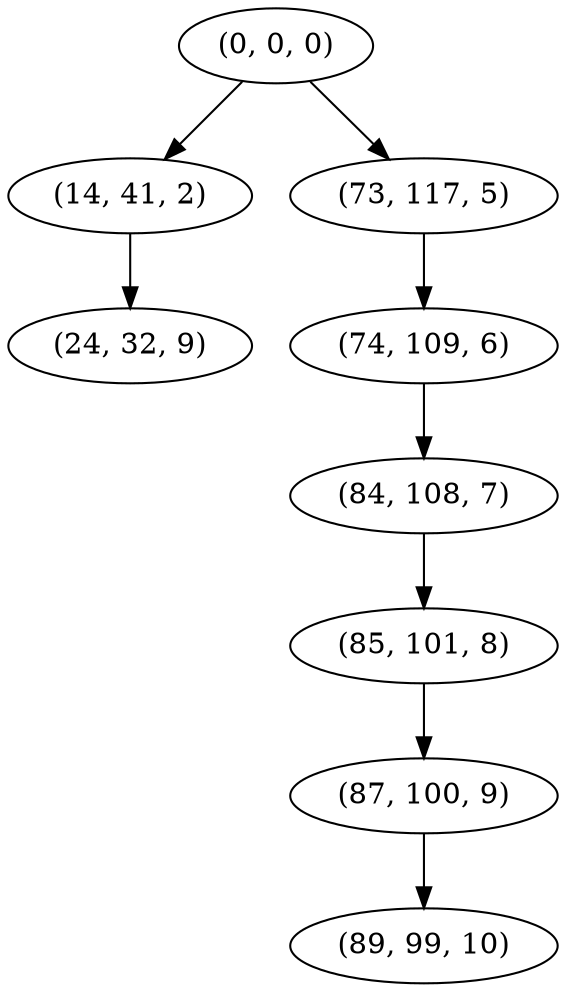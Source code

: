 digraph tree {
    "(0, 0, 0)";
    "(14, 41, 2)";
    "(24, 32, 9)";
    "(73, 117, 5)";
    "(74, 109, 6)";
    "(84, 108, 7)";
    "(85, 101, 8)";
    "(87, 100, 9)";
    "(89, 99, 10)";
    "(0, 0, 0)" -> "(14, 41, 2)";
    "(0, 0, 0)" -> "(73, 117, 5)";
    "(14, 41, 2)" -> "(24, 32, 9)";
    "(73, 117, 5)" -> "(74, 109, 6)";
    "(74, 109, 6)" -> "(84, 108, 7)";
    "(84, 108, 7)" -> "(85, 101, 8)";
    "(85, 101, 8)" -> "(87, 100, 9)";
    "(87, 100, 9)" -> "(89, 99, 10)";
}
